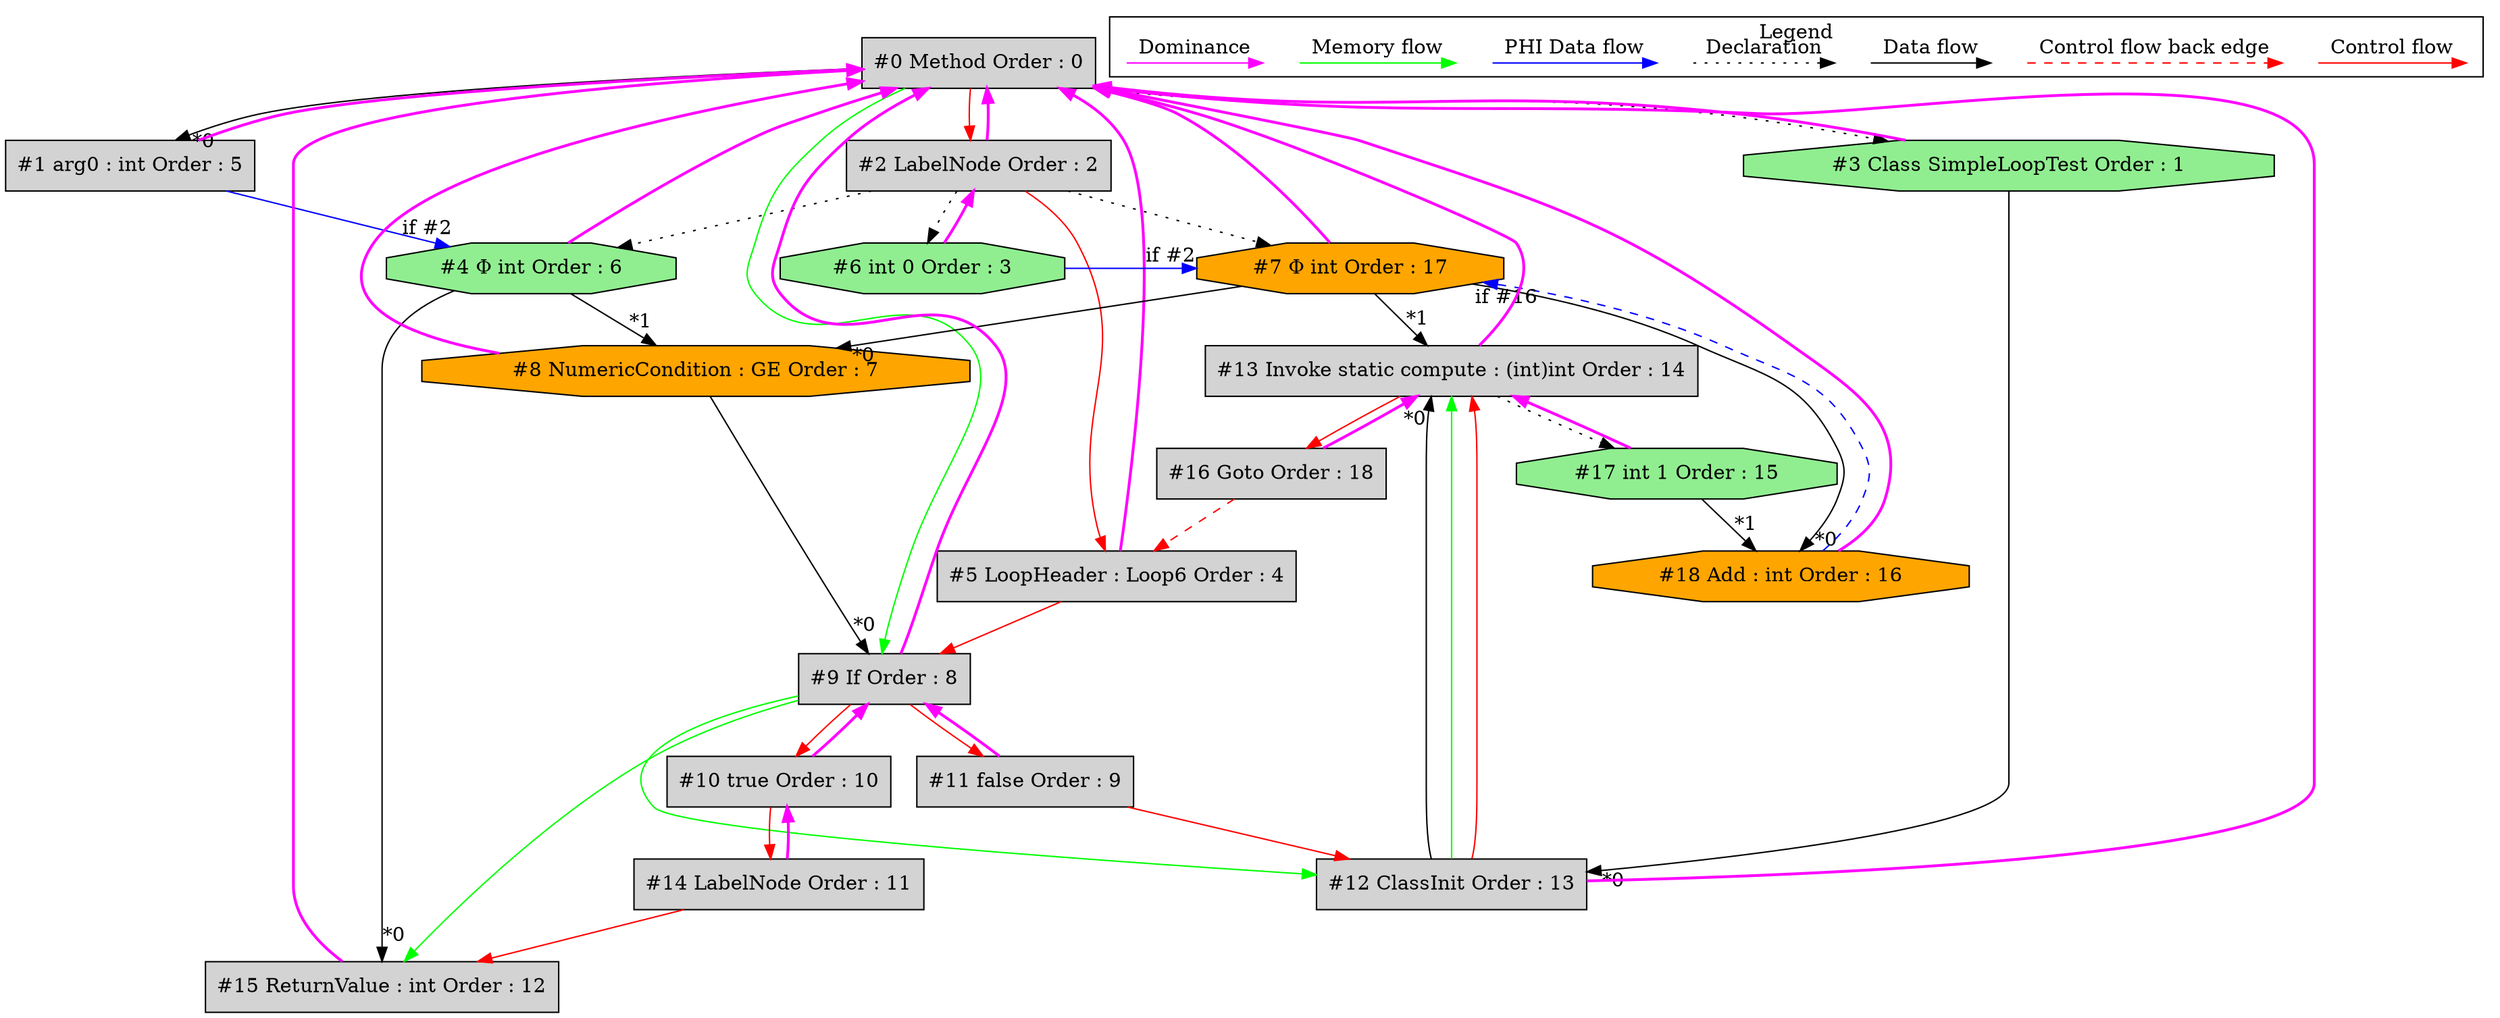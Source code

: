 digraph debugoutput {
 ordering="in";
 node0[label="#0 Method Order : 0",shape=box, fillcolor=lightgrey, style=filled];
 node1[label="#1 arg0 : int Order : 5",shape=box, fillcolor=lightgrey, style=filled];
 node1 -> node0[dir="forward" color="fuchsia" penwidth="2"];
 node0 -> node1[headlabel="*0", labeldistance=2];
 node2[label="#2 LabelNode Order : 2",shape=box, fillcolor=lightgrey, style=filled];
 node2 -> node0[dir="forward" color="fuchsia" penwidth="2"];
 node0 -> node2[labeldistance=2, color=red, fontcolor=red];
 node3[label="#3 Class SimpleLoopTest Order : 1",shape=octagon, fillcolor=lightgreen, style=filled];
 node3 -> node0[dir="forward" color="fuchsia" penwidth="2"];
 node0 -> node3[style=dotted];
 node4[label="#4 Φ int Order : 6",shape=octagon, fillcolor=lightgreen, style=filled];
 node4 -> node0[dir="forward" color="fuchsia" penwidth="2"];
 node2 -> node4[style=dotted];
 node1 -> node4[headlabel="if #2", labeldistance=2, color=blue, constraint=false];
 node5[label="#5 LoopHeader : Loop6 Order : 4",shape=box, fillcolor=lightgrey, style=filled];
 node5 -> node0[dir="forward" color="fuchsia" penwidth="2"];
 node2 -> node5[labeldistance=2, color=red, fontcolor=red];
 node16 -> node5[labeldistance=2, color=red, fontcolor=red, style=dashed];
 node6[label="#6 int 0 Order : 3",shape=octagon, fillcolor=lightgreen, style=filled];
 node6 -> node2[dir="forward" color="fuchsia" penwidth="2"];
 node2 -> node6[style=dotted];
 node7[label="#7 Φ int Order : 17",shape=octagon, fillcolor=orange, style=filled];
 node7 -> node0[dir="forward" color="fuchsia" penwidth="2"];
 node2 -> node7[style=dotted];
 node6 -> node7[headlabel="if #2", labeldistance=2, color=blue, constraint=false];
 node18 -> node7[headlabel="if #16", labeldistance=2, color=blue, constraint=false, style=dashed];
 node8[label="#8 NumericCondition : GE Order : 7",shape=octagon, fillcolor=orange, style=filled];
 node8 -> node0[dir="forward" color="fuchsia" penwidth="2"];
 node7 -> node8[headlabel="*0", labeldistance=2];
 node4 -> node8[headlabel="*1", labeldistance=2];
 node9[label="#9 If Order : 8",shape=box, fillcolor=lightgrey, style=filled];
 node9 -> node0[dir="forward" color="fuchsia" penwidth="2"];
 node8 -> node9[headlabel="*0", labeldistance=2];
 node5 -> node9[labeldistance=2, color=red, fontcolor=red];
 node0 -> node9[labeldistance=2, color=green, constraint=false];
 node10[label="#10 true Order : 10",shape=box, fillcolor=lightgrey, style=filled];
 node10 -> node9[dir="forward" color="fuchsia" penwidth="2"];
 node9 -> node10[labeldistance=2, color=red, fontcolor=red];
 node11[label="#11 false Order : 9",shape=box, fillcolor=lightgrey, style=filled];
 node11 -> node9[dir="forward" color="fuchsia" penwidth="2"];
 node9 -> node11[labeldistance=2, color=red, fontcolor=red];
 node12[label="#12 ClassInit Order : 13",shape=box, fillcolor=lightgrey, style=filled];
 node12 -> node0[dir="forward" color="fuchsia" penwidth="2"];
 node3 -> node12[headlabel="*0", labeldistance=2];
 node9 -> node12[labeldistance=2, color=green, constraint=false];
 node11 -> node12[labeldistance=2, color=red, fontcolor=red];
 node13[label="#13 Invoke static compute : (int)int Order : 14",shape=box, fillcolor=lightgrey, style=filled];
 node13 -> node0[dir="forward" color="fuchsia" penwidth="2"];
 node12 -> node13[headlabel="*0", labeldistance=2];
 node7 -> node13[headlabel="*1", labeldistance=2];
 node12 -> node13[labeldistance=2, color=green, constraint=false];
 node12 -> node13[labeldistance=2, color=red, fontcolor=red];
 node14[label="#14 LabelNode Order : 11",shape=box, fillcolor=lightgrey, style=filled];
 node14 -> node10[dir="forward" color="fuchsia" penwidth="2"];
 node10 -> node14[labeldistance=2, color=red, fontcolor=red];
 node15[label="#15 ReturnValue : int Order : 12",shape=box, fillcolor=lightgrey, style=filled];
 node15 -> node0[dir="forward" color="fuchsia" penwidth="2"];
 node4 -> node15[headlabel="*0", labeldistance=2];
 node14 -> node15[labeldistance=2, color=red, fontcolor=red];
 node9 -> node15[labeldistance=2, color=green, constraint=false];
 node16[label="#16 Goto Order : 18",shape=box, fillcolor=lightgrey, style=filled];
 node16 -> node13[dir="forward" color="fuchsia" penwidth="2"];
 node13 -> node16[labeldistance=2, color=red, fontcolor=red];
 node17[label="#17 int 1 Order : 15",shape=octagon, fillcolor=lightgreen, style=filled];
 node17 -> node13[dir="forward" color="fuchsia" penwidth="2"];
 node13 -> node17[style=dotted];
 node18[label="#18 Add : int Order : 16",shape=octagon, fillcolor=orange, style=filled];
 node18 -> node0[dir="forward" color="fuchsia" penwidth="2"];
 node7 -> node18[headlabel="*0", labeldistance=2];
 node17 -> node18[headlabel="*1", labeldistance=2];
 subgraph cluster_000 {
  label = "Legend";
  node [shape=point]
  {
   rank=same;
   c0 [style = invis];
   c1 [style = invis];
   c2 [style = invis];
   c3 [style = invis];
   d0 [style = invis];
   d1 [style = invis];
   d2 [style = invis];
   d3 [style = invis];
   d4 [style = invis];
   d5 [style = invis];
   d6 [style = invis];
   d7 [style = invis];
   d8 [style = invis];
   d9 [style = invis];
  }
  c0 -> c1 [label="Control flow", style=solid, color=red]
  c2 -> c3 [label="Control flow back edge", style=dashed, color=red]
  d0 -> d1 [label="Data flow"]
  d2 -> d3 [label="Declaration", style=dotted]
  d4 -> d5 [label="PHI Data flow", color=blue]
  d6 -> d7 [label="Memory flow", color=green]
  d8 -> d9 [label="Dominance", color=fuchsia, style=solid]
 }

}
